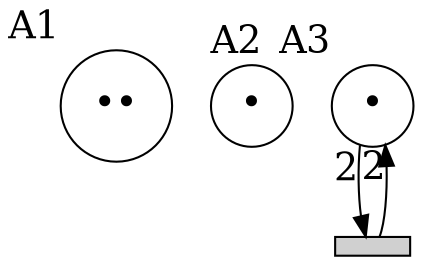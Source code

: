 digraph G {

	node[fontsize=18];
	edge[fontsize=18];
	A1 [shape=circle,xlabel="A1",label="••",pos="0.000000,0.000000!"];
	A2 [shape=circle,xlabel="A2",label="•",pos="1.493894,0.000000!"];
	A3 [shape=circle,xlabel="A3",label="•",pos="2.987788,0.000000!"];
	tloop3 [shape=rect,fixedsize=true,height=0.12,width=0.5,style=filled,fillcolor="#D0D0D0",xlabel="",label="",pos="2.987788,0.750000!"];
	A3 -> tloop3 [xlabel="2"];
	tloop3 -> A3 [xlabel="2"];
}
